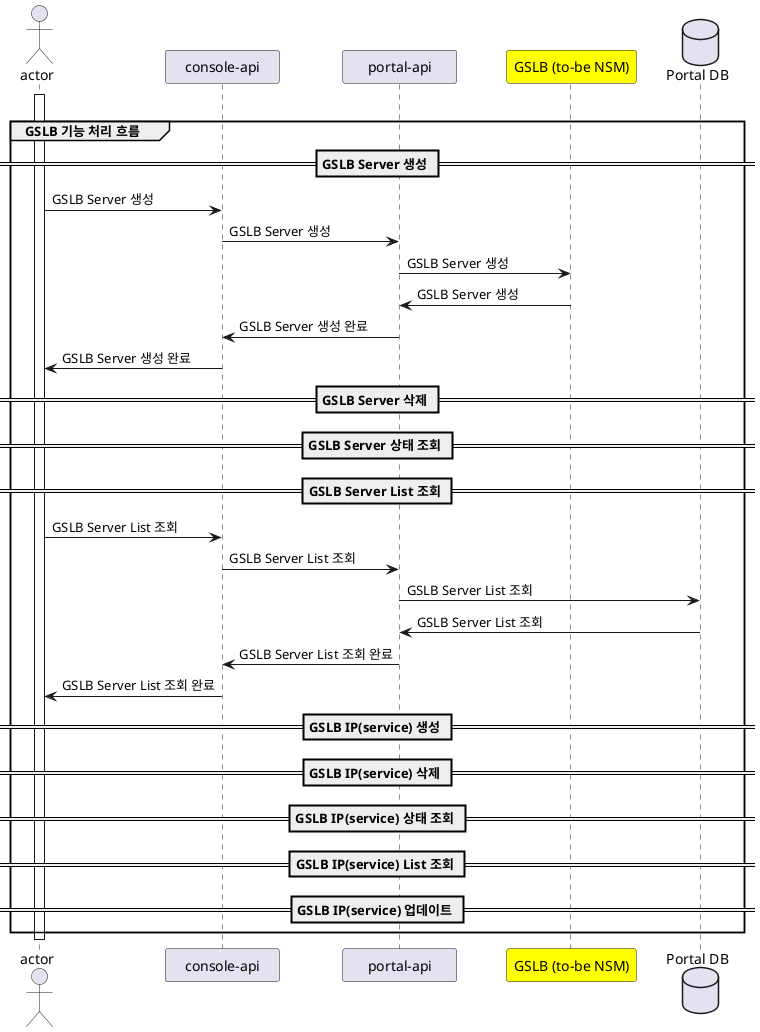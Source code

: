 @startuml
skinparam minClassWidth 100
skinparam ParticipantPadding 20

actor actor
participant console_api as "console-api"
participant portal_api as "portal-api"
participant GSLB as "GSLB (to-be NSM)" #yellow
database DB as "Portal DB"

||20||
activate actor

group GSLB 기능 처리 흐름

== GSLB Server 생성 ==
  actor -> console_api : GSLB Server 생성
  console_api -> portal_api : GSLB Server 생성
  portal_api -> GSLB : GSLB Server 생성
  portal_api <- GSLB : GSLB Server 생성
  console_api <- portal_api : GSLB Server 생성 완료
  actor <- console_api : GSLB Server 생성 완료

== GSLB Server 삭제 ==
' 구현 필요 시 여기에 추가

== GSLB Server 상태 조회 ==
' 구현 필요 시 여기에 추가

== GSLB Server List 조회 ==
  actor -> console_api : GSLB Server List 조회
  console_api -> portal_api : GSLB Server List 조회
  portal_api -> DB : GSLB Server List 조회
  portal_api <- DB : GSLB Server List 조회
  console_api <- portal_api : GSLB Server List 조회 완료
  actor <- console_api : GSLB Server List 조회 완료

== GSLB IP(service) 생성 ==
' 구현 필요 시 여기에 추가

== GSLB IP(service) 삭제 ==
' 구현 필요 시 여기에 추가

== GSLB IP(service) 상태 조회 ==
' 구현 필요 시 여기에 추가

== GSLB IP(service) List 조회 ==
' 구현 필요 시 여기에 추가

== GSLB IP(service) 업데이트 ==
' 구현 필요 시 여기에 추가

end

deactivate actor
@enduml
